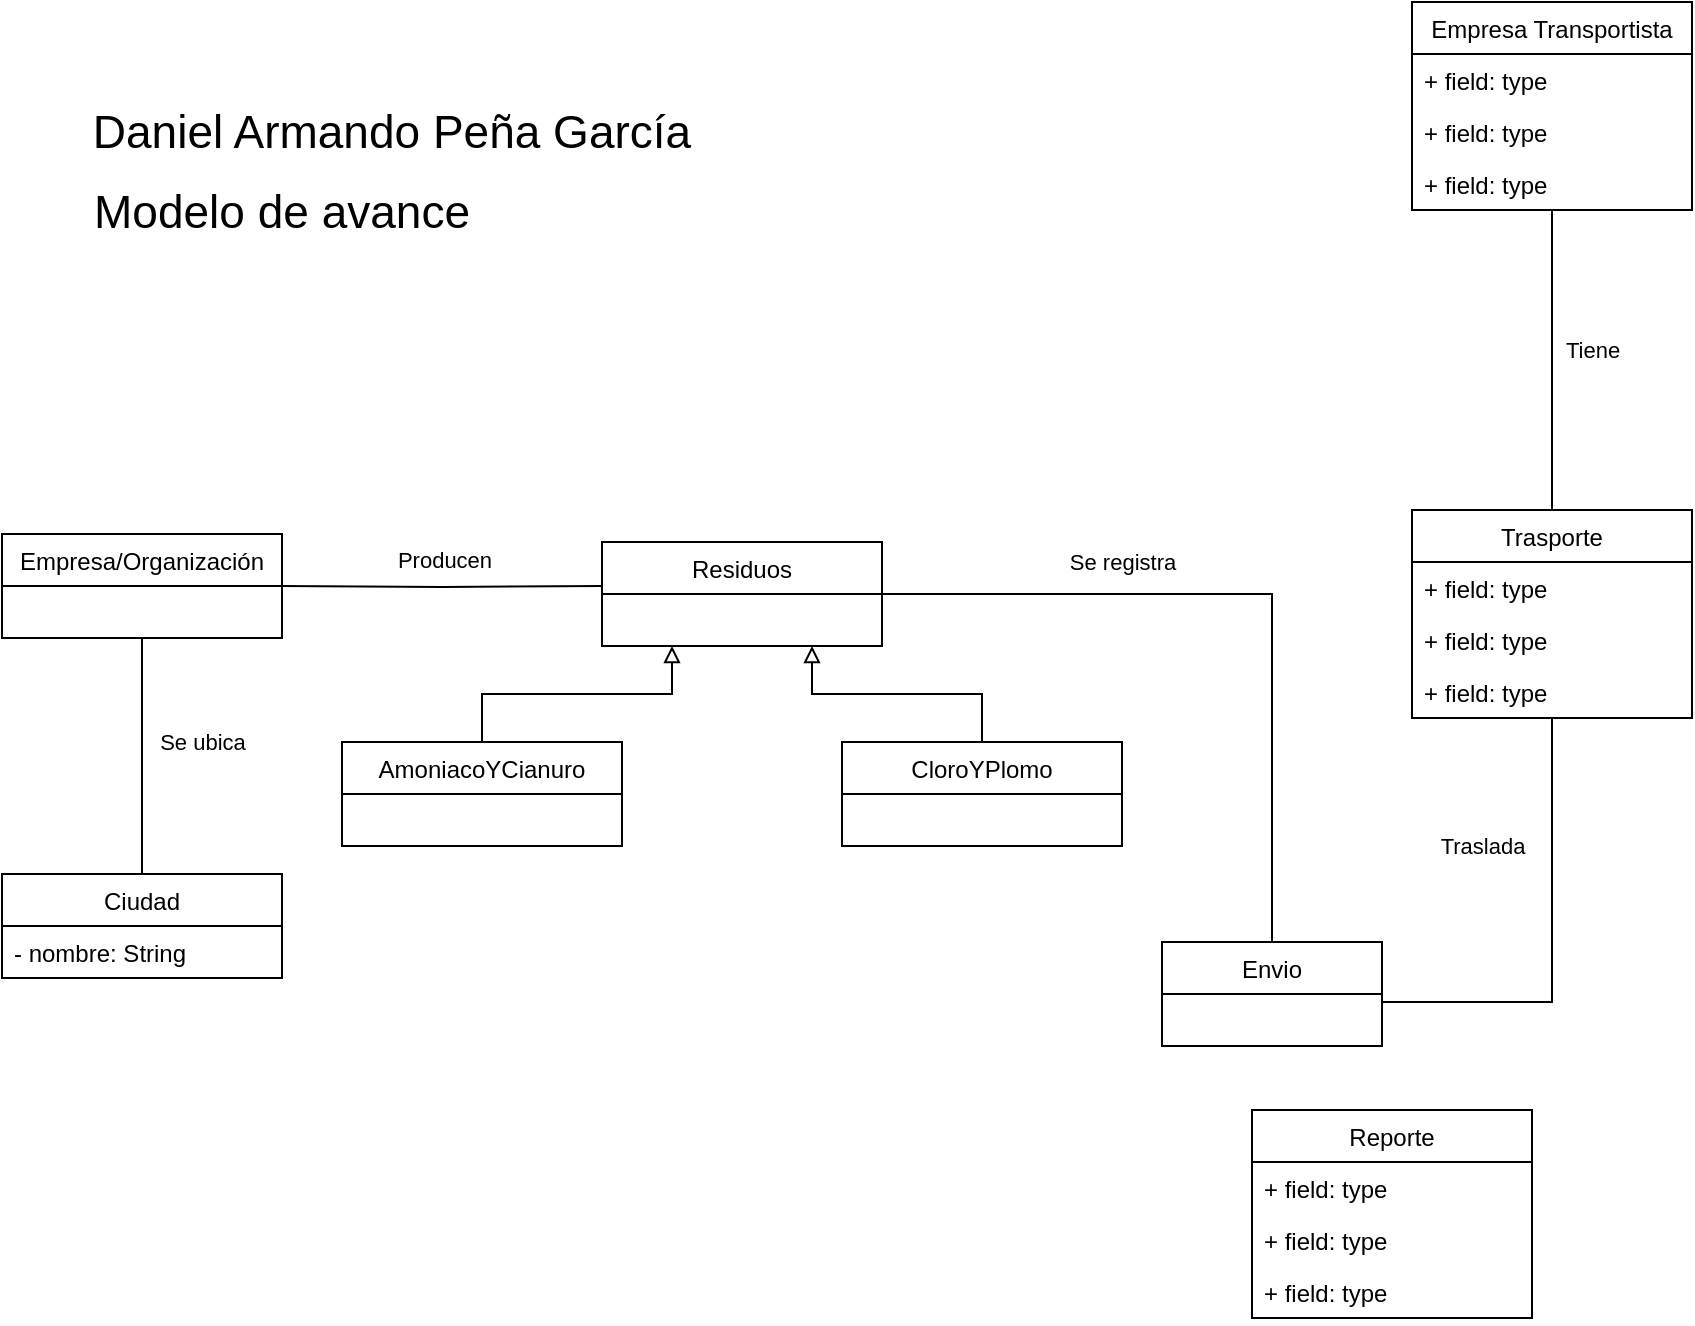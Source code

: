 <mxfile version="20.8.10" type="device"><diagram name="Página-1" id="Zq9JtSb6Yw60978q3Y60"><mxGraphModel dx="1942" dy="1844" grid="1" gridSize="10" guides="1" tooltips="1" connect="1" arrows="1" fold="1" page="1" pageScale="1" pageWidth="827" pageHeight="1169" math="0" shadow="0"><root><mxCell id="0"/><mxCell id="1" parent="0"/><mxCell id="o5hHgqF-OU1p34G-gpq3-1" value="Daniel Armando Peña García" style="text;html=1;strokeColor=none;fillColor=none;align=center;verticalAlign=middle;whiteSpace=wrap;rounded=0;fontSize=23;" parent="1" vertex="1"><mxGeometry x="10" y="10" width="330" height="30" as="geometry"/></mxCell><mxCell id="o5hHgqF-OU1p34G-gpq3-2" value="Modelo de avance" style="text;html=1;strokeColor=none;fillColor=none;align=center;verticalAlign=middle;whiteSpace=wrap;rounded=0;fontSize=23;" parent="1" vertex="1"><mxGeometry x="20" y="50" width="200" height="30" as="geometry"/></mxCell><mxCell id="aMojjsmsSOpFKTq-sMoh-39" style="edgeStyle=orthogonalEdgeStyle;rounded=0;orthogonalLoop=1;jettySize=auto;html=1;endArrow=none;endFill=0;" edge="1" parent="1" source="aMojjsmsSOpFKTq-sMoh-1" target="aMojjsmsSOpFKTq-sMoh-35"><mxGeometry relative="1" as="geometry"/></mxCell><mxCell id="aMojjsmsSOpFKTq-sMoh-40" value="Se ubica" style="edgeLabel;html=1;align=center;verticalAlign=middle;resizable=0;points=[];" vertex="1" connectable="0" parent="aMojjsmsSOpFKTq-sMoh-39"><mxGeometry x="-0.336" y="1" relative="1" as="geometry"><mxPoint x="29" y="13" as="offset"/></mxGeometry></mxCell><mxCell id="aMojjsmsSOpFKTq-sMoh-1" value="Empresa/Organización" style="swimlane;fontStyle=0;childLayout=stackLayout;horizontal=1;startSize=26;fillColor=none;horizontalStack=0;resizeParent=1;resizeParentMax=0;resizeLast=0;collapsible=1;marginBottom=0;" vertex="1" parent="1"><mxGeometry x="-20" y="226" width="140" height="52" as="geometry"><mxRectangle x="-20" y="226" width="160" height="30" as="alternateBounds"/></mxGeometry></mxCell><mxCell id="aMojjsmsSOpFKTq-sMoh-25" style="edgeStyle=orthogonalEdgeStyle;rounded=0;orthogonalLoop=1;jettySize=auto;html=1;endArrow=none;endFill=0;" edge="1" parent="1" target="aMojjsmsSOpFKTq-sMoh-1"><mxGeometry relative="1" as="geometry"><mxPoint x="280" y="252" as="sourcePoint"/></mxGeometry></mxCell><mxCell id="aMojjsmsSOpFKTq-sMoh-26" value="Producen" style="edgeLabel;html=1;align=center;verticalAlign=middle;resizable=0;points=[];" vertex="1" connectable="0" parent="aMojjsmsSOpFKTq-sMoh-25"><mxGeometry x="0.196" y="2" relative="1" as="geometry"><mxPoint x="16" y="-15" as="offset"/></mxGeometry></mxCell><mxCell id="aMojjsmsSOpFKTq-sMoh-31" style="edgeStyle=orthogonalEdgeStyle;rounded=0;orthogonalLoop=1;jettySize=auto;html=1;endArrow=none;endFill=0;exitX=1;exitY=0.5;exitDx=0;exitDy=0;" edge="1" parent="1" source="aMojjsmsSOpFKTq-sMoh-41" target="aMojjsmsSOpFKTq-sMoh-27"><mxGeometry relative="1" as="geometry"><mxPoint x="465" y="292" as="sourcePoint"/></mxGeometry></mxCell><mxCell id="aMojjsmsSOpFKTq-sMoh-34" value="Se registra" style="edgeLabel;html=1;align=center;verticalAlign=middle;resizable=0;points=[];" vertex="1" connectable="0" parent="aMojjsmsSOpFKTq-sMoh-31"><mxGeometry x="-0.232" y="2" relative="1" as="geometry"><mxPoint x="-22" y="-14" as="offset"/></mxGeometry></mxCell><mxCell id="aMojjsmsSOpFKTq-sMoh-32" style="edgeStyle=orthogonalEdgeStyle;rounded=0;orthogonalLoop=1;jettySize=auto;html=1;entryX=1;entryY=0.5;entryDx=0;entryDy=0;endArrow=none;endFill=0;" edge="1" parent="1" source="aMojjsmsSOpFKTq-sMoh-9" target="aMojjsmsSOpFKTq-sMoh-27"><mxGeometry relative="1" as="geometry"><Array as="points"><mxPoint x="755" y="460"/></Array></mxGeometry></mxCell><mxCell id="aMojjsmsSOpFKTq-sMoh-33" value="Traslada" style="edgeLabel;html=1;align=center;verticalAlign=middle;resizable=0;points=[];" vertex="1" connectable="0" parent="aMojjsmsSOpFKTq-sMoh-32"><mxGeometry x="0.31" y="2" relative="1" as="geometry"><mxPoint x="-26" y="-80" as="offset"/></mxGeometry></mxCell><mxCell id="aMojjsmsSOpFKTq-sMoh-9" value="Trasporte" style="swimlane;fontStyle=0;childLayout=stackLayout;horizontal=1;startSize=26;fillColor=none;horizontalStack=0;resizeParent=1;resizeParentMax=0;resizeLast=0;collapsible=1;marginBottom=0;" vertex="1" parent="1"><mxGeometry x="685" y="214" width="140" height="104" as="geometry"/></mxCell><mxCell id="aMojjsmsSOpFKTq-sMoh-10" value="+ field: type" style="text;strokeColor=none;fillColor=none;align=left;verticalAlign=top;spacingLeft=4;spacingRight=4;overflow=hidden;rotatable=0;points=[[0,0.5],[1,0.5]];portConstraint=eastwest;" vertex="1" parent="aMojjsmsSOpFKTq-sMoh-9"><mxGeometry y="26" width="140" height="26" as="geometry"/></mxCell><mxCell id="aMojjsmsSOpFKTq-sMoh-11" value="+ field: type" style="text;strokeColor=none;fillColor=none;align=left;verticalAlign=top;spacingLeft=4;spacingRight=4;overflow=hidden;rotatable=0;points=[[0,0.5],[1,0.5]];portConstraint=eastwest;" vertex="1" parent="aMojjsmsSOpFKTq-sMoh-9"><mxGeometry y="52" width="140" height="26" as="geometry"/></mxCell><mxCell id="aMojjsmsSOpFKTq-sMoh-12" value="+ field: type" style="text;strokeColor=none;fillColor=none;align=left;verticalAlign=top;spacingLeft=4;spacingRight=4;overflow=hidden;rotatable=0;points=[[0,0.5],[1,0.5]];portConstraint=eastwest;" vertex="1" parent="aMojjsmsSOpFKTq-sMoh-9"><mxGeometry y="78" width="140" height="26" as="geometry"/></mxCell><mxCell id="aMojjsmsSOpFKTq-sMoh-23" style="edgeStyle=orthogonalEdgeStyle;rounded=0;orthogonalLoop=1;jettySize=auto;html=1;endArrow=none;endFill=0;" edge="1" parent="1" source="aMojjsmsSOpFKTq-sMoh-13" target="aMojjsmsSOpFKTq-sMoh-9"><mxGeometry relative="1" as="geometry"/></mxCell><mxCell id="aMojjsmsSOpFKTq-sMoh-24" value="Tiene" style="edgeLabel;html=1;align=center;verticalAlign=middle;resizable=0;points=[];" vertex="1" connectable="0" parent="aMojjsmsSOpFKTq-sMoh-23"><mxGeometry x="0.247" y="-3" relative="1" as="geometry"><mxPoint x="23" y="-24" as="offset"/></mxGeometry></mxCell><mxCell id="aMojjsmsSOpFKTq-sMoh-13" value="Empresa Transportista" style="swimlane;fontStyle=0;childLayout=stackLayout;horizontal=1;startSize=26;fillColor=none;horizontalStack=0;resizeParent=1;resizeParentMax=0;resizeLast=0;collapsible=1;marginBottom=0;" vertex="1" parent="1"><mxGeometry x="685" y="-40" width="140" height="104" as="geometry"/></mxCell><mxCell id="aMojjsmsSOpFKTq-sMoh-14" value="+ field: type" style="text;strokeColor=none;fillColor=none;align=left;verticalAlign=top;spacingLeft=4;spacingRight=4;overflow=hidden;rotatable=0;points=[[0,0.5],[1,0.5]];portConstraint=eastwest;" vertex="1" parent="aMojjsmsSOpFKTq-sMoh-13"><mxGeometry y="26" width="140" height="26" as="geometry"/></mxCell><mxCell id="aMojjsmsSOpFKTq-sMoh-15" value="+ field: type" style="text;strokeColor=none;fillColor=none;align=left;verticalAlign=top;spacingLeft=4;spacingRight=4;overflow=hidden;rotatable=0;points=[[0,0.5],[1,0.5]];portConstraint=eastwest;" vertex="1" parent="aMojjsmsSOpFKTq-sMoh-13"><mxGeometry y="52" width="140" height="26" as="geometry"/></mxCell><mxCell id="aMojjsmsSOpFKTq-sMoh-16" value="+ field: type" style="text;strokeColor=none;fillColor=none;align=left;verticalAlign=top;spacingLeft=4;spacingRight=4;overflow=hidden;rotatable=0;points=[[0,0.5],[1,0.5]];portConstraint=eastwest;" vertex="1" parent="aMojjsmsSOpFKTq-sMoh-13"><mxGeometry y="78" width="140" height="26" as="geometry"/></mxCell><mxCell id="aMojjsmsSOpFKTq-sMoh-17" value="Reporte" style="swimlane;fontStyle=0;childLayout=stackLayout;horizontal=1;startSize=26;fillColor=none;horizontalStack=0;resizeParent=1;resizeParentMax=0;resizeLast=0;collapsible=1;marginBottom=0;" vertex="1" parent="1"><mxGeometry x="605" y="514" width="140" height="104" as="geometry"/></mxCell><mxCell id="aMojjsmsSOpFKTq-sMoh-18" value="+ field: type" style="text;strokeColor=none;fillColor=none;align=left;verticalAlign=top;spacingLeft=4;spacingRight=4;overflow=hidden;rotatable=0;points=[[0,0.5],[1,0.5]];portConstraint=eastwest;" vertex="1" parent="aMojjsmsSOpFKTq-sMoh-17"><mxGeometry y="26" width="140" height="26" as="geometry"/></mxCell><mxCell id="aMojjsmsSOpFKTq-sMoh-19" value="+ field: type" style="text;strokeColor=none;fillColor=none;align=left;verticalAlign=top;spacingLeft=4;spacingRight=4;overflow=hidden;rotatable=0;points=[[0,0.5],[1,0.5]];portConstraint=eastwest;" vertex="1" parent="aMojjsmsSOpFKTq-sMoh-17"><mxGeometry y="52" width="140" height="26" as="geometry"/></mxCell><mxCell id="aMojjsmsSOpFKTq-sMoh-20" value="+ field: type" style="text;strokeColor=none;fillColor=none;align=left;verticalAlign=top;spacingLeft=4;spacingRight=4;overflow=hidden;rotatable=0;points=[[0,0.5],[1,0.5]];portConstraint=eastwest;" vertex="1" parent="aMojjsmsSOpFKTq-sMoh-17"><mxGeometry y="78" width="140" height="26" as="geometry"/></mxCell><mxCell id="aMojjsmsSOpFKTq-sMoh-27" value="Envio" style="swimlane;fontStyle=0;childLayout=stackLayout;horizontal=1;startSize=26;fillColor=none;horizontalStack=0;resizeParent=1;resizeParentMax=0;resizeLast=0;collapsible=1;marginBottom=0;" vertex="1" parent="1"><mxGeometry x="560" y="430" width="110" height="52" as="geometry"/></mxCell><mxCell id="aMojjsmsSOpFKTq-sMoh-35" value="Ciudad" style="swimlane;fontStyle=0;childLayout=stackLayout;horizontal=1;startSize=26;fillColor=none;horizontalStack=0;resizeParent=1;resizeParentMax=0;resizeLast=0;collapsible=1;marginBottom=0;" vertex="1" parent="1"><mxGeometry x="-20" y="396" width="140" height="52" as="geometry"/></mxCell><mxCell id="aMojjsmsSOpFKTq-sMoh-36" value="- nombre: String" style="text;strokeColor=none;fillColor=none;align=left;verticalAlign=top;spacingLeft=4;spacingRight=4;overflow=hidden;rotatable=0;points=[[0,0.5],[1,0.5]];portConstraint=eastwest;" vertex="1" parent="aMojjsmsSOpFKTq-sMoh-35"><mxGeometry y="26" width="140" height="26" as="geometry"/></mxCell><mxCell id="aMojjsmsSOpFKTq-sMoh-41" value="Residuos" style="swimlane;fontStyle=0;childLayout=stackLayout;horizontal=1;startSize=26;fillColor=none;horizontalStack=0;resizeParent=1;resizeParentMax=0;resizeLast=0;collapsible=1;marginBottom=0;" vertex="1" parent="1"><mxGeometry x="280" y="230" width="140" height="52" as="geometry"/></mxCell><mxCell id="aMojjsmsSOpFKTq-sMoh-55" style="edgeStyle=orthogonalEdgeStyle;rounded=0;orthogonalLoop=1;jettySize=auto;html=1;entryX=0.25;entryY=1;entryDx=0;entryDy=0;endArrow=block;endFill=0;" edge="1" parent="1" source="aMojjsmsSOpFKTq-sMoh-45" target="aMojjsmsSOpFKTq-sMoh-41"><mxGeometry relative="1" as="geometry"/></mxCell><mxCell id="aMojjsmsSOpFKTq-sMoh-45" value="AmoniacoYCianuro" style="swimlane;fontStyle=0;childLayout=stackLayout;horizontal=1;startSize=26;fillColor=none;horizontalStack=0;resizeParent=1;resizeParentMax=0;resizeLast=0;collapsible=1;marginBottom=0;" vertex="1" parent="1"><mxGeometry x="150" y="330" width="140" height="52" as="geometry"/></mxCell><mxCell id="aMojjsmsSOpFKTq-sMoh-54" style="edgeStyle=orthogonalEdgeStyle;rounded=0;orthogonalLoop=1;jettySize=auto;html=1;entryX=0.75;entryY=1;entryDx=0;entryDy=0;endArrow=block;endFill=0;" edge="1" parent="1" source="aMojjsmsSOpFKTq-sMoh-50" target="aMojjsmsSOpFKTq-sMoh-41"><mxGeometry relative="1" as="geometry"/></mxCell><mxCell id="aMojjsmsSOpFKTq-sMoh-50" value="CloroYPlomo" style="swimlane;fontStyle=0;childLayout=stackLayout;horizontal=1;startSize=26;fillColor=none;horizontalStack=0;resizeParent=1;resizeParentMax=0;resizeLast=0;collapsible=1;marginBottom=0;" vertex="1" parent="1"><mxGeometry x="400" y="330" width="140" height="52" as="geometry"/></mxCell></root></mxGraphModel></diagram></mxfile>